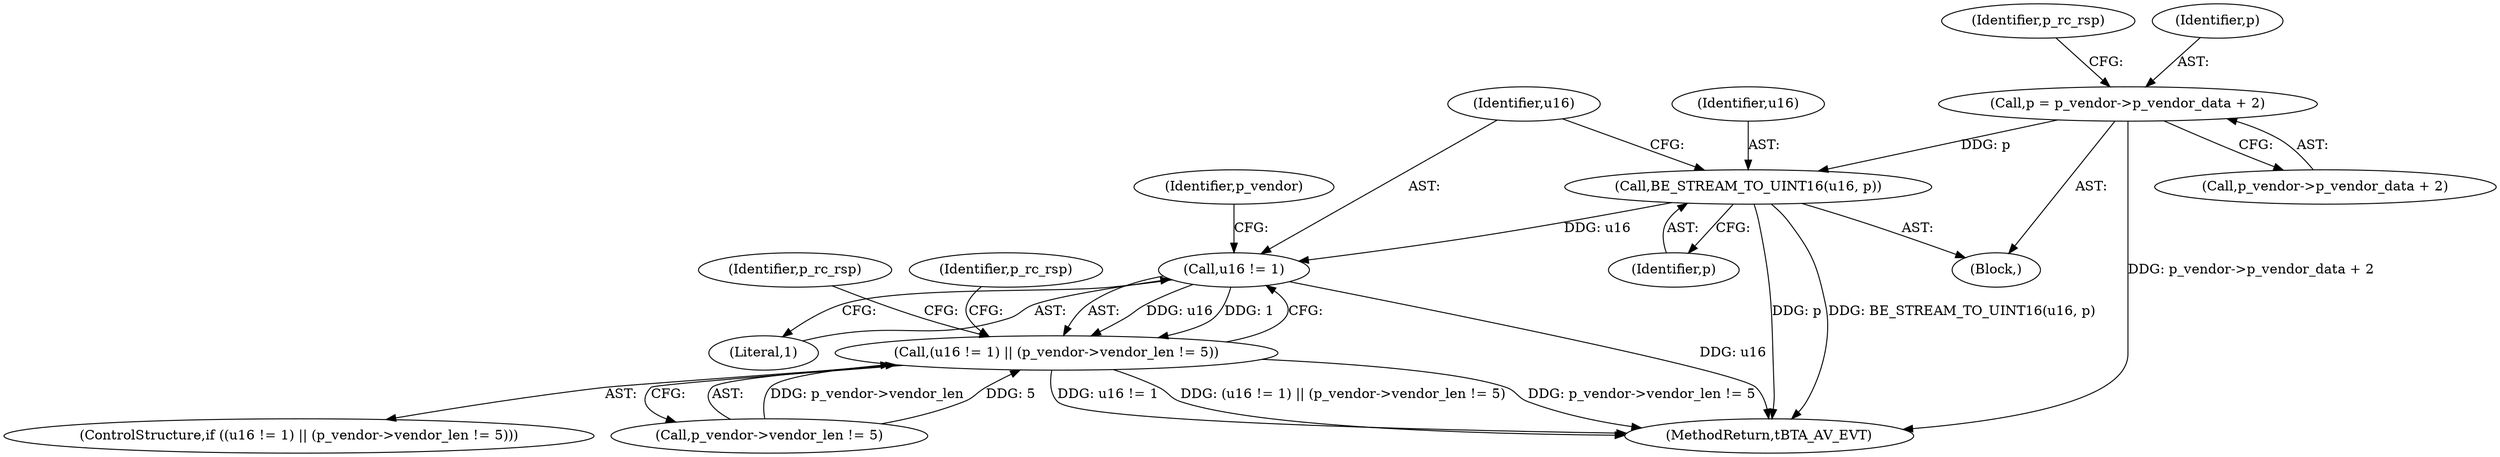 digraph "0_Android_30cec963095366536ca0b1306089154e09bfe1a9@pointer" {
"1000250" [label="(Call,p = p_vendor->p_vendor_data + 2)"];
"1000264" [label="(Call,BE_STREAM_TO_UINT16(u16, p))"];
"1000269" [label="(Call,u16 != 1)"];
"1000268" [label="(Call,(u16 != 1) || (p_vendor->vendor_len != 5))"];
"1000252" [label="(Call,p_vendor->p_vendor_data + 2)"];
"1000260" [label="(Identifier,p_rc_rsp)"];
"1000281" [label="(Identifier,p_rc_rsp)"];
"1000290" [label="(Identifier,p_rc_rsp)"];
"1000250" [label="(Call,p = p_vendor->p_vendor_data + 2)"];
"1000398" [label="(MethodReturn,tBTA_AV_EVT)"];
"1000270" [label="(Identifier,u16)"];
"1000274" [label="(Identifier,p_vendor)"];
"1000272" [label="(Call,p_vendor->vendor_len != 5)"];
"1000268" [label="(Call,(u16 != 1) || (p_vendor->vendor_len != 5))"];
"1000269" [label="(Call,u16 != 1)"];
"1000251" [label="(Identifier,p)"];
"1000265" [label="(Identifier,u16)"];
"1000266" [label="(Identifier,p)"];
"1000237" [label="(Block,)"];
"1000271" [label="(Literal,1)"];
"1000264" [label="(Call,BE_STREAM_TO_UINT16(u16, p))"];
"1000267" [label="(ControlStructure,if ((u16 != 1) || (p_vendor->vendor_len != 5)))"];
"1000250" -> "1000237"  [label="AST: "];
"1000250" -> "1000252"  [label="CFG: "];
"1000251" -> "1000250"  [label="AST: "];
"1000252" -> "1000250"  [label="AST: "];
"1000260" -> "1000250"  [label="CFG: "];
"1000250" -> "1000398"  [label="DDG: p_vendor->p_vendor_data + 2"];
"1000250" -> "1000264"  [label="DDG: p"];
"1000264" -> "1000237"  [label="AST: "];
"1000264" -> "1000266"  [label="CFG: "];
"1000265" -> "1000264"  [label="AST: "];
"1000266" -> "1000264"  [label="AST: "];
"1000270" -> "1000264"  [label="CFG: "];
"1000264" -> "1000398"  [label="DDG: BE_STREAM_TO_UINT16(u16, p)"];
"1000264" -> "1000398"  [label="DDG: p"];
"1000264" -> "1000269"  [label="DDG: u16"];
"1000269" -> "1000268"  [label="AST: "];
"1000269" -> "1000271"  [label="CFG: "];
"1000270" -> "1000269"  [label="AST: "];
"1000271" -> "1000269"  [label="AST: "];
"1000274" -> "1000269"  [label="CFG: "];
"1000268" -> "1000269"  [label="CFG: "];
"1000269" -> "1000398"  [label="DDG: u16"];
"1000269" -> "1000268"  [label="DDG: u16"];
"1000269" -> "1000268"  [label="DDG: 1"];
"1000268" -> "1000267"  [label="AST: "];
"1000268" -> "1000272"  [label="CFG: "];
"1000272" -> "1000268"  [label="AST: "];
"1000281" -> "1000268"  [label="CFG: "];
"1000290" -> "1000268"  [label="CFG: "];
"1000268" -> "1000398"  [label="DDG: u16 != 1"];
"1000268" -> "1000398"  [label="DDG: (u16 != 1) || (p_vendor->vendor_len != 5)"];
"1000268" -> "1000398"  [label="DDG: p_vendor->vendor_len != 5"];
"1000272" -> "1000268"  [label="DDG: p_vendor->vendor_len"];
"1000272" -> "1000268"  [label="DDG: 5"];
}
